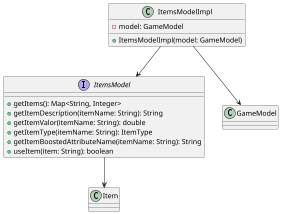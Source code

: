 @startuml
scale 0.5
interface ItemsModel {
    +getItems(): Map<String, Integer>
    +getItemDescription(itemName: String): String
    +getItemValor(itemName: String): double
    +getItemType(itemName: String): ItemType
    +getItemBoostedAttributeName(itemName: String): String
    +useItem(item: String): boolean
}

class ItemsModelImpl {
    -model: GameModel
    +ItemsModelImpl(model: GameModel)
}

ItemsModel --> Item
ItemsModelImpl --> GameModel
ItemsModelImpl --> ItemsModel
@enduml